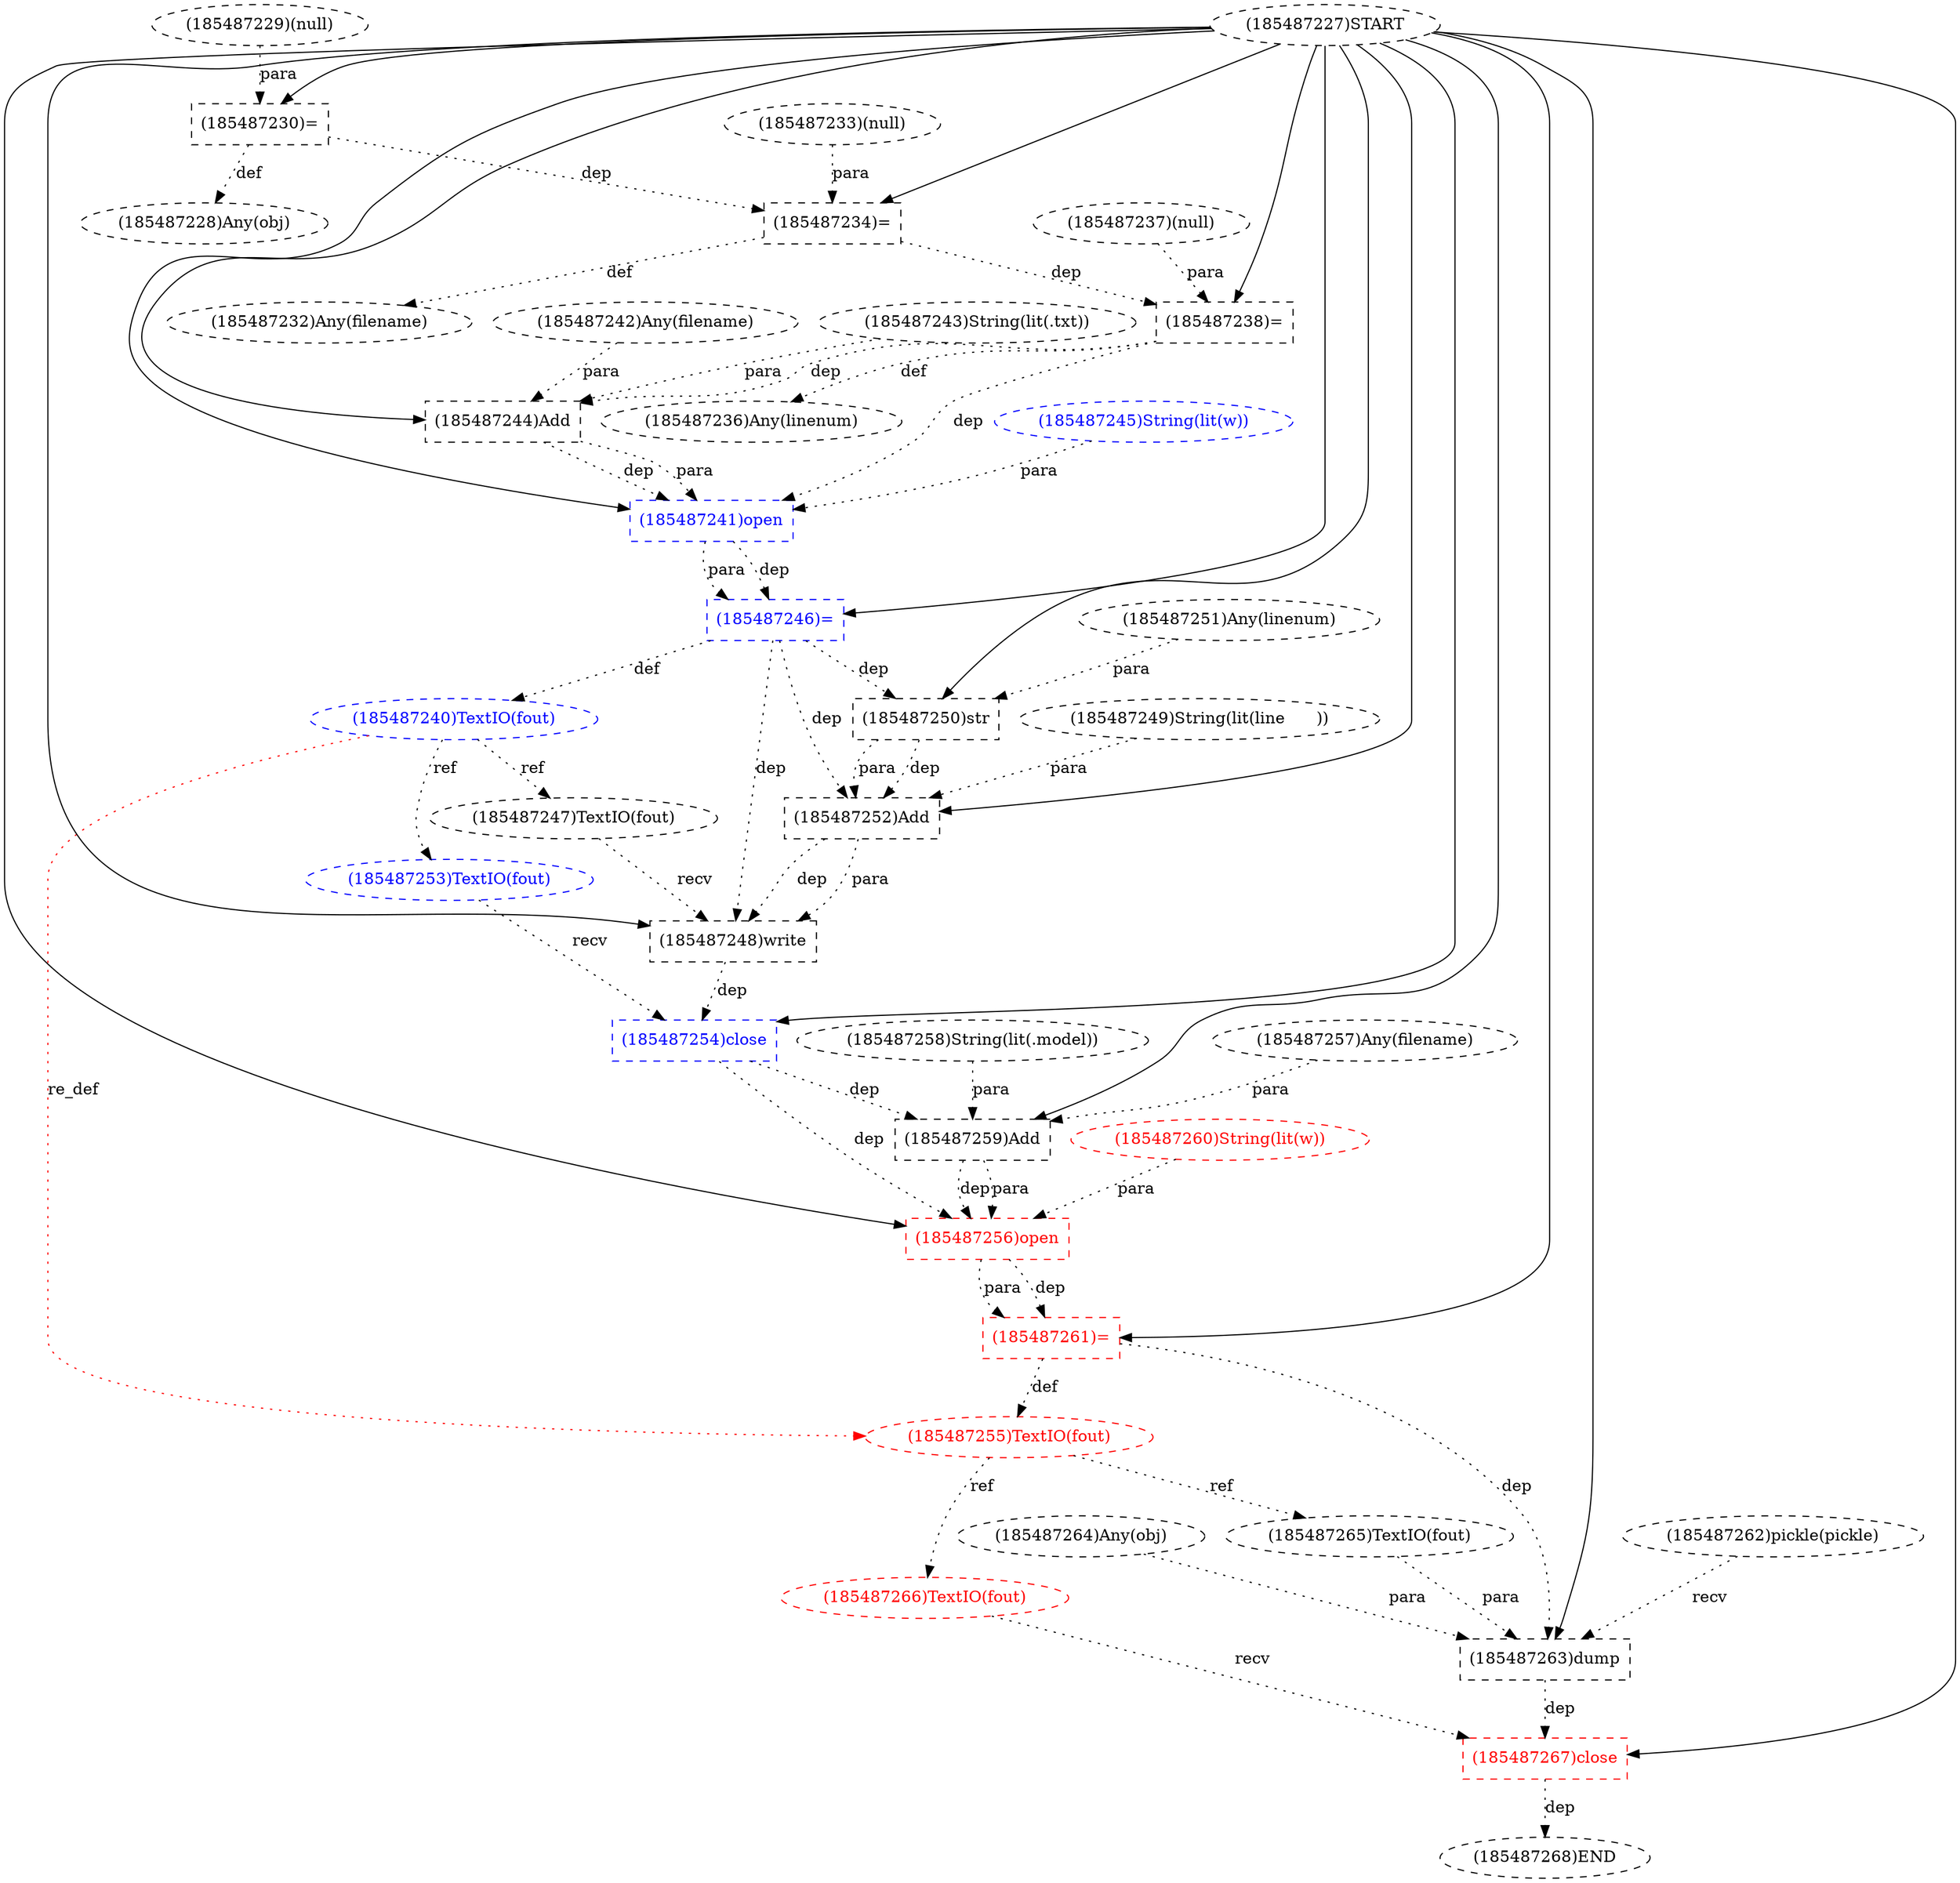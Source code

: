 digraph G {
1 [label="(185487249)String(lit(line	))" shape=ellipse style=dashed]
2 [label="(185487262)pickle(pickle)" shape=ellipse style=dashed]
3 [label="(185487234)=" shape=box style=dashed]
4 [label="(185487238)=" shape=box style=dashed]
5 [label="(185487236)Any(linenum)" shape=ellipse style=dashed]
6 [label="(185487256)open" shape=box style=dashed color=red fontcolor=red]
7 [label="(185487257)Any(filename)" shape=ellipse style=dashed]
8 [label="(185487245)String(lit(w))" shape=ellipse style=dashed color=blue fontcolor=blue]
9 [label="(185487261)=" shape=box style=dashed color=red fontcolor=red]
10 [label="(185487230)=" shape=box style=dashed]
11 [label="(185487240)TextIO(fout)" shape=ellipse style=dashed color=blue fontcolor=blue]
12 [label="(185487264)Any(obj)" shape=ellipse style=dashed]
13 [label="(185487232)Any(filename)" shape=ellipse style=dashed]
14 [label="(185487247)TextIO(fout)" shape=ellipse style=dashed]
15 [label="(185487251)Any(linenum)" shape=ellipse style=dashed]
16 [label="(185487237)(null)" shape=ellipse style=dashed]
17 [label="(185487227)START" style=dashed]
18 [label="(185487229)(null)" shape=ellipse style=dashed]
19 [label="(185487259)Add" shape=box style=dashed]
20 [label="(185487258)String(lit(.model))" shape=ellipse style=dashed]
21 [label="(185487255)TextIO(fout)" shape=ellipse style=dashed color=red fontcolor=red]
22 [label="(185487263)dump" shape=box style=dashed]
23 [label="(185487248)write" shape=box style=dashed]
24 [label="(185487265)TextIO(fout)" shape=ellipse style=dashed]
25 [label="(185487241)open" shape=box style=dashed color=blue fontcolor=blue]
26 [label="(185487228)Any(obj)" shape=ellipse style=dashed]
27 [label="(185487250)str" shape=box style=dashed]
28 [label="(185487242)Any(filename)" shape=ellipse style=dashed]
29 [label="(185487252)Add" shape=box style=dashed]
30 [label="(185487243)String(lit(.txt))" shape=ellipse style=dashed]
31 [label="(185487267)close" shape=box style=dashed color=red fontcolor=red]
32 [label="(185487268)END" style=dashed]
33 [label="(185487244)Add" shape=box style=dashed]
34 [label="(185487233)(null)" shape=ellipse style=dashed]
35 [label="(185487253)TextIO(fout)" shape=ellipse style=dashed color=blue fontcolor=blue]
36 [label="(185487260)String(lit(w))" shape=ellipse style=dashed color=red fontcolor=red]
37 [label="(185487254)close" shape=box style=dashed color=blue fontcolor=blue]
38 [label="(185487266)TextIO(fout)" shape=ellipse style=dashed color=red fontcolor=red]
39 [label="(185487246)=" shape=box style=dashed color=blue fontcolor=blue]
17 -> 3 [label="" style=solid];
34 -> 3 [label="para" style=dotted];
10 -> 3 [label="dep" style=dotted];
17 -> 4 [label="" style=solid];
16 -> 4 [label="para" style=dotted];
3 -> 4 [label="dep" style=dotted];
4 -> 5 [label="def" style=dotted];
17 -> 6 [label="" style=solid];
19 -> 6 [label="dep" style=dotted];
19 -> 6 [label="para" style=dotted];
36 -> 6 [label="para" style=dotted];
37 -> 6 [label="dep" style=dotted];
17 -> 9 [label="" style=solid];
6 -> 9 [label="dep" style=dotted];
6 -> 9 [label="para" style=dotted];
17 -> 10 [label="" style=solid];
18 -> 10 [label="para" style=dotted];
39 -> 11 [label="def" style=dotted];
3 -> 13 [label="def" style=dotted];
11 -> 14 [label="ref" style=dotted];
17 -> 19 [label="" style=solid];
7 -> 19 [label="para" style=dotted];
20 -> 19 [label="para" style=dotted];
37 -> 19 [label="dep" style=dotted];
9 -> 21 [label="def" style=dotted];
11 -> 21 [label="re_def" style=dotted color=red];
17 -> 22 [label="" style=solid];
2 -> 22 [label="recv" style=dotted];
12 -> 22 [label="para" style=dotted];
24 -> 22 [label="para" style=dotted];
9 -> 22 [label="dep" style=dotted];
17 -> 23 [label="" style=solid];
14 -> 23 [label="recv" style=dotted];
29 -> 23 [label="dep" style=dotted];
29 -> 23 [label="para" style=dotted];
39 -> 23 [label="dep" style=dotted];
21 -> 24 [label="ref" style=dotted];
17 -> 25 [label="" style=solid];
33 -> 25 [label="dep" style=dotted];
33 -> 25 [label="para" style=dotted];
8 -> 25 [label="para" style=dotted];
4 -> 25 [label="dep" style=dotted];
10 -> 26 [label="def" style=dotted];
17 -> 27 [label="" style=solid];
15 -> 27 [label="para" style=dotted];
39 -> 27 [label="dep" style=dotted];
17 -> 29 [label="" style=solid];
1 -> 29 [label="para" style=dotted];
27 -> 29 [label="dep" style=dotted];
27 -> 29 [label="para" style=dotted];
39 -> 29 [label="dep" style=dotted];
17 -> 31 [label="" style=solid];
38 -> 31 [label="recv" style=dotted];
22 -> 31 [label="dep" style=dotted];
31 -> 32 [label="dep" style=dotted];
17 -> 33 [label="" style=solid];
28 -> 33 [label="para" style=dotted];
30 -> 33 [label="para" style=dotted];
4 -> 33 [label="dep" style=dotted];
11 -> 35 [label="ref" style=dotted];
17 -> 37 [label="" style=solid];
35 -> 37 [label="recv" style=dotted];
23 -> 37 [label="dep" style=dotted];
21 -> 38 [label="ref" style=dotted];
17 -> 39 [label="" style=solid];
25 -> 39 [label="dep" style=dotted];
25 -> 39 [label="para" style=dotted];
}
